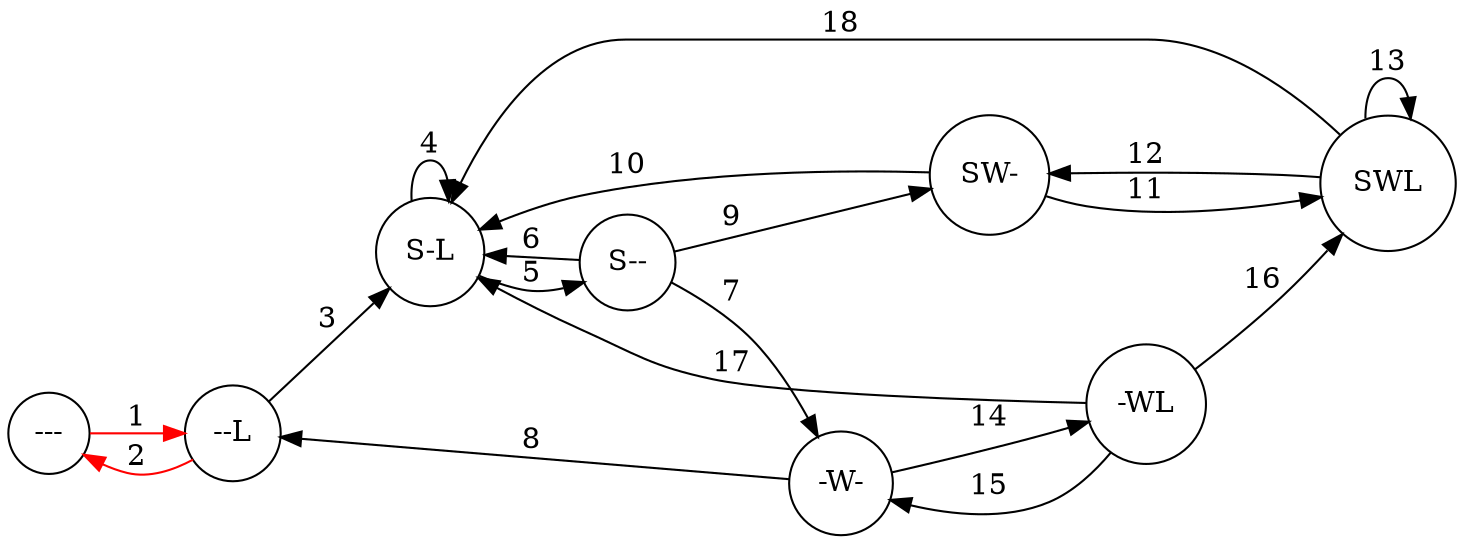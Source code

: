 graph {
    node [shape="circle"];
    edge [dir="forward", len="2.0"];

    rankdir=LR;

    nnn [label="---"];
    nnl [label="--L"];
    swn [label="SW-"];
    snn [label="S--", pos="0,0"];
    snl [label="S-L"];
    nwn [label="-W-"];
    nwl [label="-WL"];
    swl [label="SWL"];

    nnn -- nnl [label="1", color="red"];
    nnl -- nnn [label="2", color="red"];
    nnl -- snl [label="3"];
    snl -- snl [label="4"];
    snl -- snn [label="5"];
    snn -- snl [label="6"];
    snn -- nwn [label="7"];
    nwn -- nnl [label="8"];
    snn -- swn [label="9"];
    swn -- snl [label="10"];
    swn -- swl [label="11"];
    swl -- swn [label="12"];
    swl -- swl [label="13"];
    nwn -- nwl [label="14"];
    nwl -- nwn [label="15"];
    nwl -- swl [label="16"];
    nwl -- snl [label="17"];
    swl -- snl [label="18"];
}
